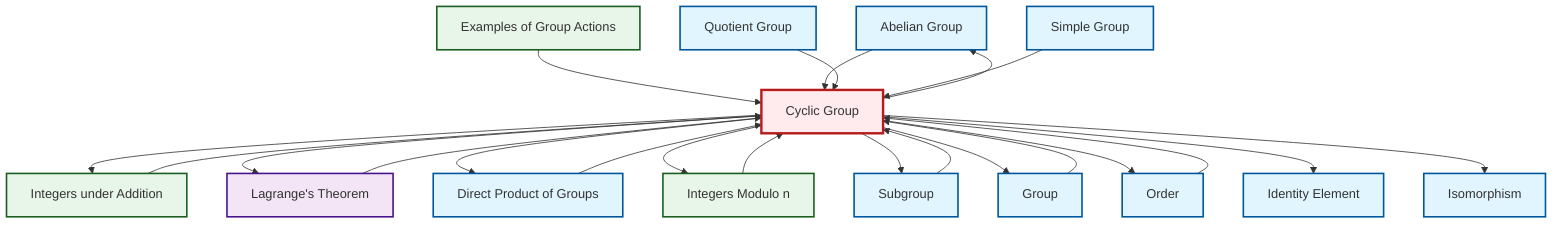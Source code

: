graph TD
    classDef definition fill:#e1f5fe,stroke:#01579b,stroke-width:2px
    classDef theorem fill:#f3e5f5,stroke:#4a148c,stroke-width:2px
    classDef axiom fill:#fff3e0,stroke:#e65100,stroke-width:2px
    classDef example fill:#e8f5e9,stroke:#1b5e20,stroke-width:2px
    classDef current fill:#ffebee,stroke:#b71c1c,stroke-width:3px
    def-abelian-group["Abelian Group"]:::definition
    def-cyclic-group["Cyclic Group"]:::definition
    def-group["Group"]:::definition
    def-order["Order"]:::definition
    def-direct-product["Direct Product of Groups"]:::definition
    def-identity-element["Identity Element"]:::definition
    thm-lagrange["Lagrange's Theorem"]:::theorem
    def-isomorphism["Isomorphism"]:::definition
    ex-integers-addition["Integers under Addition"]:::example
    def-subgroup["Subgroup"]:::definition
    def-simple-group["Simple Group"]:::definition
    def-quotient-group["Quotient Group"]:::definition
    ex-group-action-examples["Examples of Group Actions"]:::example
    ex-quotient-integers-mod-n["Integers Modulo n"]:::example
    ex-group-action-examples --> def-cyclic-group
    def-direct-product --> def-cyclic-group
    def-abelian-group --> def-cyclic-group
    thm-lagrange --> def-cyclic-group
    def-quotient-group --> def-cyclic-group
    def-cyclic-group --> ex-integers-addition
    def-subgroup --> def-cyclic-group
    def-cyclic-group --> thm-lagrange
    def-cyclic-group --> def-abelian-group
    def-cyclic-group --> def-direct-product
    def-cyclic-group --> ex-quotient-integers-mod-n
    def-cyclic-group --> def-subgroup
    def-simple-group --> def-cyclic-group
    def-cyclic-group --> def-group
    def-cyclic-group --> def-order
    def-order --> def-cyclic-group
    ex-quotient-integers-mod-n --> def-cyclic-group
    def-cyclic-group --> def-identity-element
    ex-integers-addition --> def-cyclic-group
    def-group --> def-cyclic-group
    def-cyclic-group --> def-isomorphism
    class def-cyclic-group current